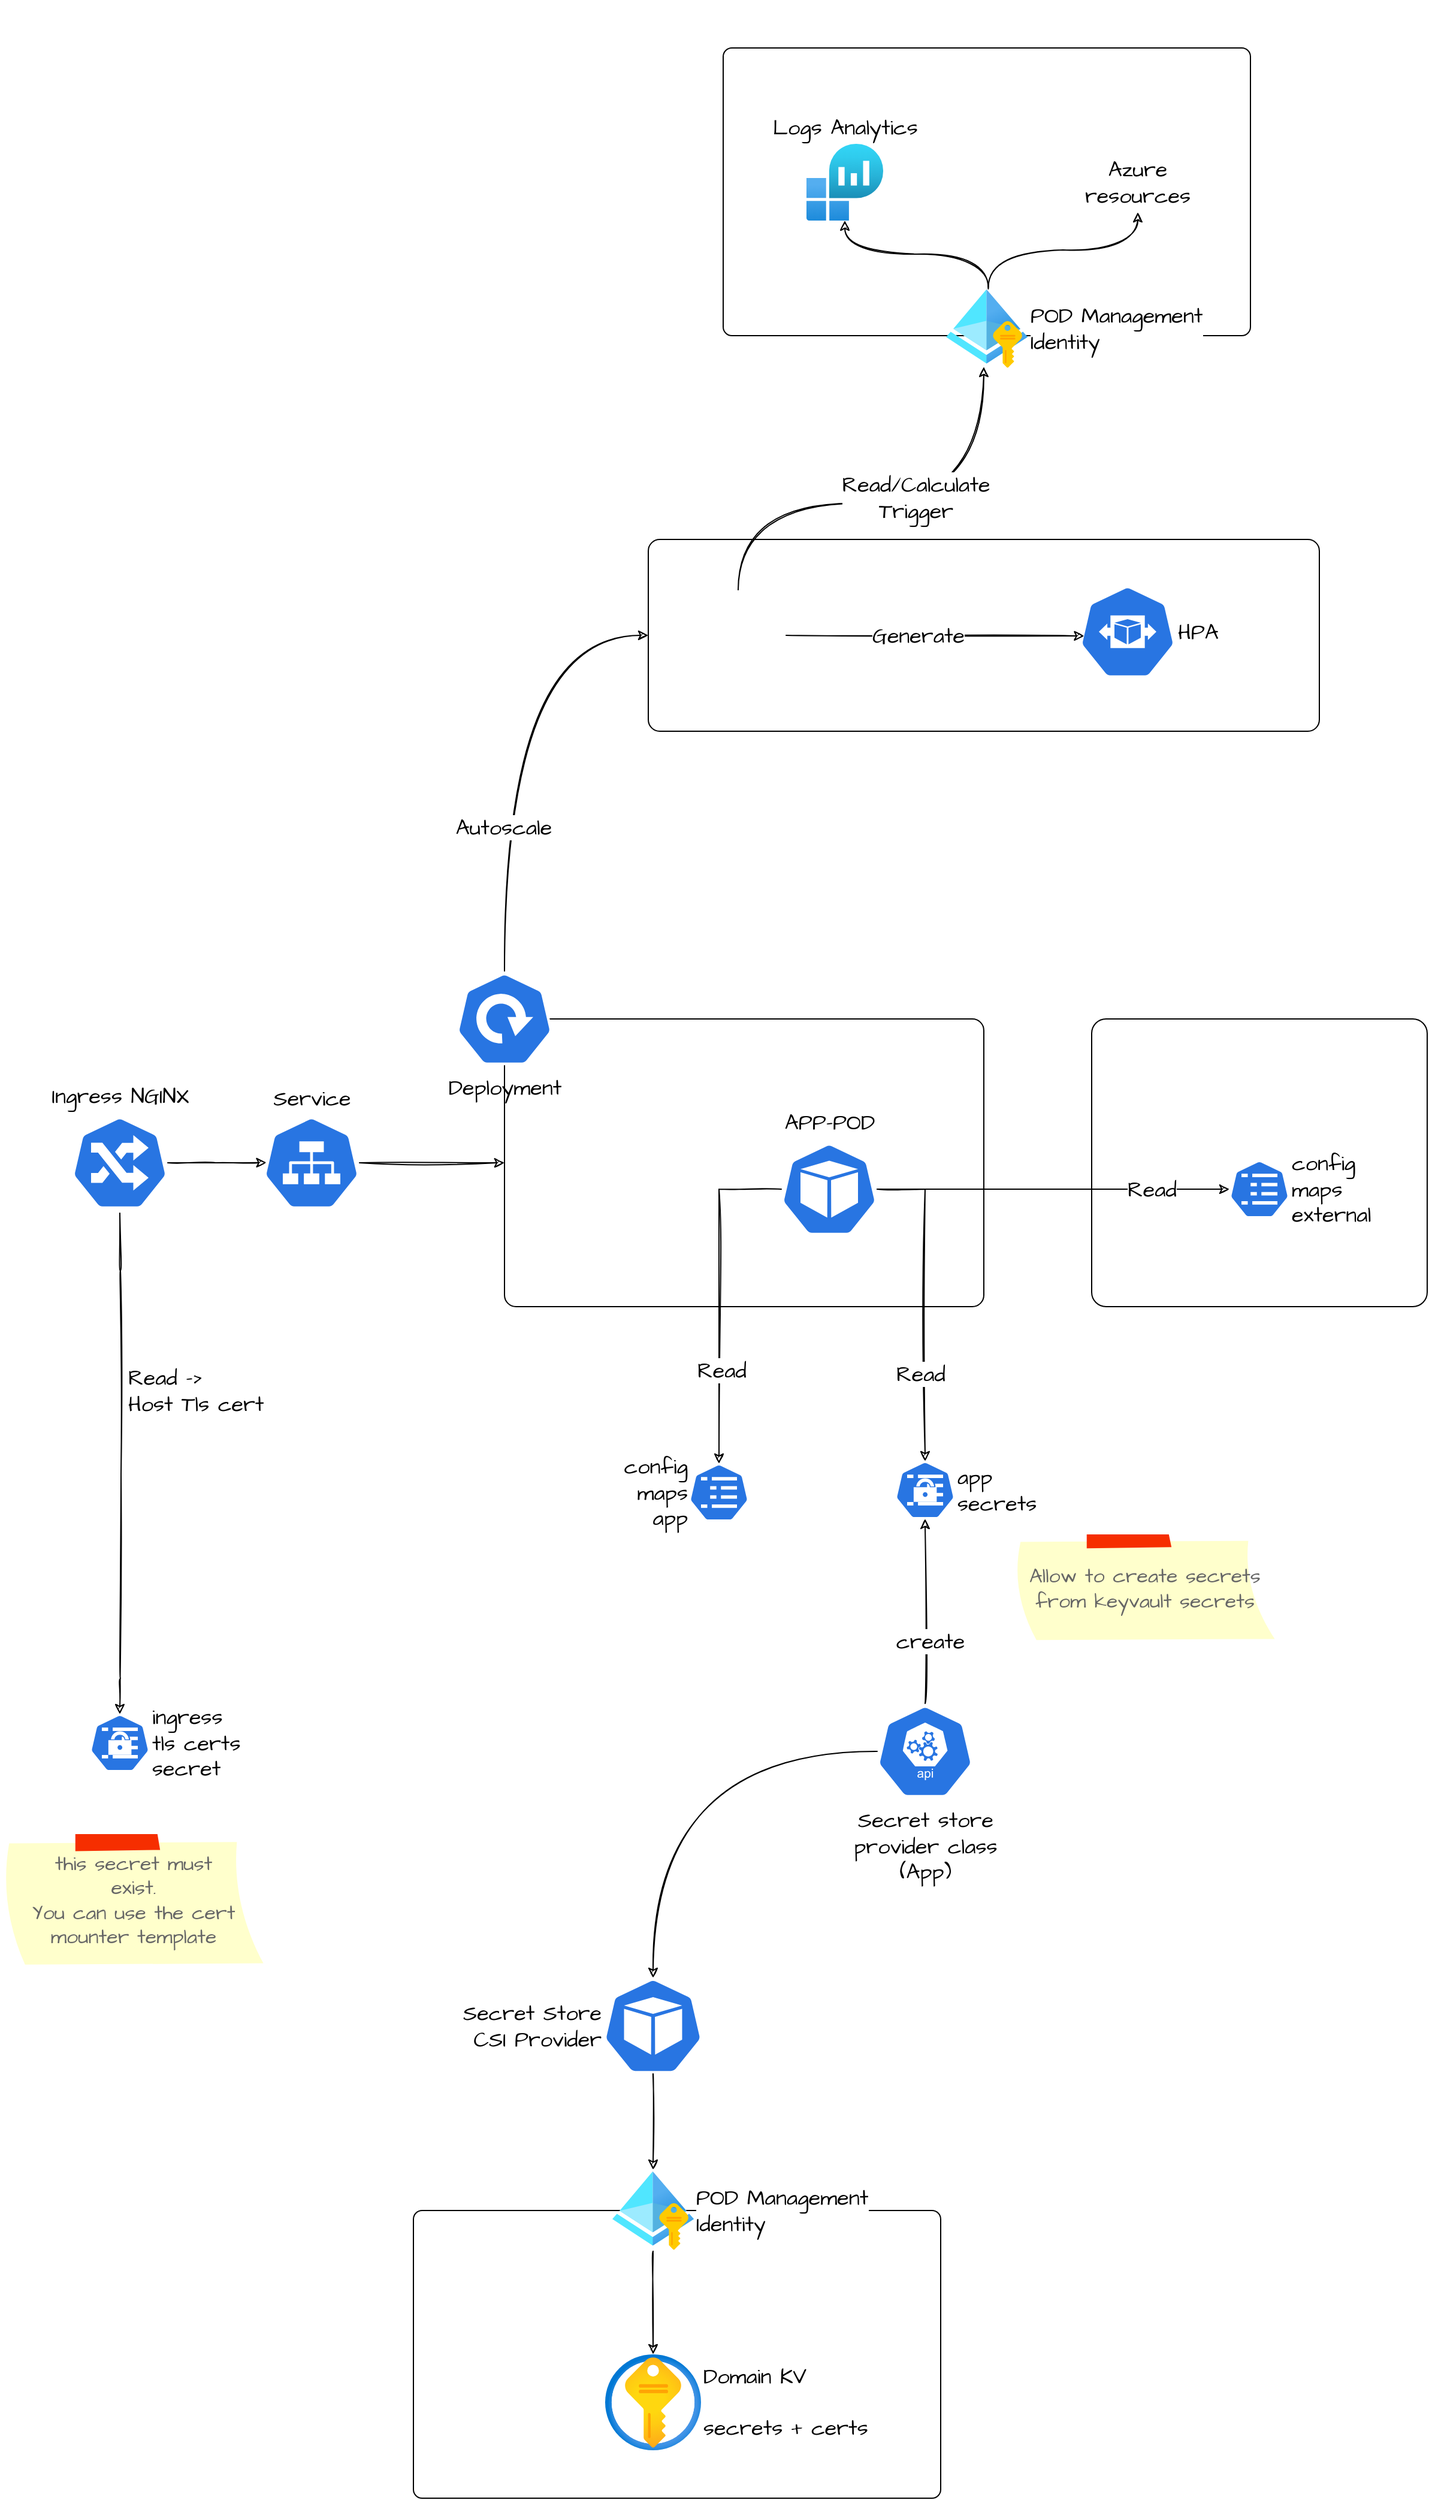 <mxfile version="20.3.0" type="device"><diagram id="ZGYd3SjESlaEDazQRH5I" name="Page-1"><mxGraphModel dx="2558" dy="2305" grid="1" gridSize="10" guides="1" tooltips="1" connect="1" arrows="1" fold="1" page="1" pageScale="1" pageWidth="827" pageHeight="1169" math="0" shadow="0"><root><mxCell id="0"/><mxCell id="1" parent="0"/><mxCell id="MhBiua6DybPBNpHeAqnh-3" value="" style="rounded=1;whiteSpace=wrap;html=1;arcSize=5;" vertex="1" parent="1"><mxGeometry x="650" y="160" width="280" height="240" as="geometry"/></mxCell><mxCell id="ZACaJJi6Qwk8mwRqX2UE-5" value="" style="rounded=1;whiteSpace=wrap;html=1;fontFamily=Architects Daughter;fontSource=https%3A%2F%2Ffonts.googleapis.com%2Fcss%3Ffamily%3DArchitects%2BDaughter;fontSize=18;arcSize=4;" parent="1" vertex="1"><mxGeometry x="160" y="160" width="400" height="240" as="geometry"/></mxCell><mxCell id="ZACaJJi6Qwk8mwRqX2UE-65" style="edgeStyle=orthogonalEdgeStyle;curved=1;rounded=0;sketch=1;orthogonalLoop=1;jettySize=auto;html=1;entryX=0;entryY=0.5;entryDx=0;entryDy=0;fontFamily=Architects Daughter;fontSource=https%3A%2F%2Ffonts.googleapis.com%2Fcss%3Ffamily%3DArchitects%2BDaughter;fontSize=18;exitX=0.5;exitY=0;exitDx=0;exitDy=0;exitPerimeter=0;" parent="1" source="ZACaJJi6Qwk8mwRqX2UE-3" target="ZACaJJi6Qwk8mwRqX2UE-64" edge="1"><mxGeometry relative="1" as="geometry"/></mxCell><mxCell id="ZACaJJi6Qwk8mwRqX2UE-66" value="Autoscale" style="edgeLabel;html=1;align=center;verticalAlign=middle;resizable=0;points=[];fontSize=18;fontFamily=Architects Daughter;" parent="ZACaJJi6Qwk8mwRqX2UE-65" vertex="1" connectable="0"><mxGeometry x="-0.124" y="1" relative="1" as="geometry"><mxPoint y="55" as="offset"/></mxGeometry></mxCell><mxCell id="ZACaJJi6Qwk8mwRqX2UE-3" value="Deployment" style="sketch=0;html=1;dashed=0;whitespace=wrap;fillColor=#2875E2;strokeColor=#ffffff;points=[[0.005,0.63,0],[0.1,0.2,0],[0.9,0.2,0],[0.5,0,0],[0.995,0.63,0],[0.72,0.99,0],[0.5,1,0],[0.28,0.99,0]];shape=mxgraph.kubernetes.icon;prIcon=deploy;labelPosition=center;verticalLabelPosition=bottom;align=center;verticalAlign=top;fontFamily=Architects Daughter;fontSource=https%3A%2F%2Ffonts.googleapis.com%2Fcss%3Ffamily%3DArchitects%2BDaughter;fontSize=18;" parent="1" vertex="1"><mxGeometry x="120" y="120" width="80" height="80" as="geometry"/></mxCell><mxCell id="ZACaJJi6Qwk8mwRqX2UE-43" style="edgeStyle=orthogonalEdgeStyle;rounded=0;sketch=1;orthogonalLoop=1;jettySize=auto;html=1;entryX=0.5;entryY=0;entryDx=0;entryDy=0;entryPerimeter=0;fontFamily=Architects Daughter;fontSource=https%3A%2F%2Ffonts.googleapis.com%2Fcss%3Ffamily%3DArchitects%2BDaughter;fontSize=18;" parent="1" source="ZACaJJi6Qwk8mwRqX2UE-6" target="ZACaJJi6Qwk8mwRqX2UE-9" edge="1"><mxGeometry relative="1" as="geometry"/></mxCell><mxCell id="ZACaJJi6Qwk8mwRqX2UE-44" value="Read" style="edgeLabel;html=1;align=center;verticalAlign=middle;resizable=0;points=[];fontSize=18;fontFamily=Architects Daughter;" parent="ZACaJJi6Qwk8mwRqX2UE-43" vertex="1" connectable="0"><mxGeometry x="0.453" y="-4" relative="1" as="geometry"><mxPoint as="offset"/></mxGeometry></mxCell><mxCell id="ZACaJJi6Qwk8mwRqX2UE-46" style="edgeStyle=orthogonalEdgeStyle;rounded=0;sketch=1;orthogonalLoop=1;jettySize=auto;html=1;entryX=0.5;entryY=0;entryDx=0;entryDy=0;entryPerimeter=0;fontFamily=Architects Daughter;fontSource=https%3A%2F%2Ffonts.googleapis.com%2Fcss%3Ffamily%3DArchitects%2BDaughter;fontSize=18;" parent="1" source="ZACaJJi6Qwk8mwRqX2UE-6" target="ZACaJJi6Qwk8mwRqX2UE-45" edge="1"><mxGeometry relative="1" as="geometry"/></mxCell><mxCell id="ZACaJJi6Qwk8mwRqX2UE-47" value="Read" style="edgeLabel;html=1;align=center;verticalAlign=middle;resizable=0;points=[];fontSize=18;fontFamily=Architects Daughter;" parent="ZACaJJi6Qwk8mwRqX2UE-46" vertex="1" connectable="0"><mxGeometry x="0.442" y="2" relative="1" as="geometry"><mxPoint as="offset"/></mxGeometry></mxCell><mxCell id="MhBiua6DybPBNpHeAqnh-4" style="edgeStyle=orthogonalEdgeStyle;rounded=0;orthogonalLoop=1;jettySize=auto;html=1;sketch=1;" edge="1" parent="1" source="ZACaJJi6Qwk8mwRqX2UE-6" target="MhBiua6DybPBNpHeAqnh-2"><mxGeometry relative="1" as="geometry"/></mxCell><mxCell id="ZACaJJi6Qwk8mwRqX2UE-6" value="APP-POD" style="sketch=0;html=1;dashed=0;whitespace=wrap;fillColor=#2875E2;strokeColor=#ffffff;points=[[0.005,0.63,0],[0.1,0.2,0],[0.9,0.2,0],[0.5,0,0],[0.995,0.63,0],[0.72,0.99,0],[0.5,1,0],[0.28,0.99,0]];shape=mxgraph.kubernetes.icon;prIcon=pod;fontFamily=Architects Daughter;fontSource=https%3A%2F%2Ffonts.googleapis.com%2Fcss%3Ffamily%3DArchitects%2BDaughter;fontSize=18;labelPosition=center;verticalLabelPosition=top;align=center;verticalAlign=bottom;" parent="1" vertex="1"><mxGeometry x="391" y="260" width="80" height="84" as="geometry"/></mxCell><mxCell id="ZACaJJi6Qwk8mwRqX2UE-9" value="app&lt;br&gt;secrets" style="sketch=0;html=1;dashed=0;whitespace=wrap;fillColor=#2875E2;strokeColor=#ffffff;points=[[0.005,0.63,0],[0.1,0.2,0],[0.9,0.2,0],[0.5,0,0],[0.995,0.63,0],[0.72,0.99,0],[0.5,1,0],[0.28,0.99,0]];shape=mxgraph.kubernetes.icon;prIcon=secret;fontFamily=Architects Daughter;fontSource=https%3A%2F%2Ffonts.googleapis.com%2Fcss%3Ffamily%3DArchitects%2BDaughter;fontSize=18;labelPosition=right;verticalLabelPosition=middle;align=left;verticalAlign=middle;" parent="1" vertex="1"><mxGeometry x="486" y="529" width="50" height="48" as="geometry"/></mxCell><mxCell id="ZACaJJi6Qwk8mwRqX2UE-10" value="ingress&lt;br&gt;tls certs&lt;br&gt;secret" style="sketch=0;html=1;dashed=0;whitespace=wrap;fillColor=#2875E2;strokeColor=#ffffff;points=[[0.005,0.63,0],[0.1,0.2,0],[0.9,0.2,0],[0.5,0,0],[0.995,0.63,0],[0.72,0.99,0],[0.5,1,0],[0.28,0.99,0]];shape=mxgraph.kubernetes.icon;prIcon=secret;fontFamily=Architects Daughter;fontSource=https%3A%2F%2Ffonts.googleapis.com%2Fcss%3Ffamily%3DArchitects%2BDaughter;fontSize=18;labelPosition=right;verticalLabelPosition=middle;align=left;verticalAlign=middle;" parent="1" vertex="1"><mxGeometry x="-186" y="740" width="50" height="48" as="geometry"/></mxCell><mxCell id="ZACaJJi6Qwk8mwRqX2UE-26" style="edgeStyle=orthogonalEdgeStyle;curved=1;rounded=0;sketch=1;orthogonalLoop=1;jettySize=auto;html=1;entryX=0.5;entryY=0;entryDx=0;entryDy=0;entryPerimeter=0;fontFamily=Architects Daughter;fontSource=https%3A%2F%2Ffonts.googleapis.com%2Fcss%3Ffamily%3DArchitects%2BDaughter;fontSize=18;" parent="1" source="ZACaJJi6Qwk8mwRqX2UE-22" target="ZACaJJi6Qwk8mwRqX2UE-25" edge="1"><mxGeometry relative="1" as="geometry"/></mxCell><mxCell id="ZACaJJi6Qwk8mwRqX2UE-33" style="edgeStyle=orthogonalEdgeStyle;curved=1;rounded=0;sketch=1;orthogonalLoop=1;jettySize=auto;html=1;entryX=0.5;entryY=1;entryDx=0;entryDy=0;entryPerimeter=0;fontFamily=Architects Daughter;fontSource=https%3A%2F%2Ffonts.googleapis.com%2Fcss%3Ffamily%3DArchitects%2BDaughter;fontSize=18;" parent="1" source="ZACaJJi6Qwk8mwRqX2UE-22" target="ZACaJJi6Qwk8mwRqX2UE-9" edge="1"><mxGeometry relative="1" as="geometry"/></mxCell><mxCell id="ZACaJJi6Qwk8mwRqX2UE-35" value="create" style="edgeLabel;html=1;align=center;verticalAlign=middle;resizable=0;points=[];fontSize=18;fontFamily=Architects Daughter;" parent="ZACaJJi6Qwk8mwRqX2UE-33" vertex="1" connectable="0"><mxGeometry x="-0.325" y="-4" relative="1" as="geometry"><mxPoint as="offset"/></mxGeometry></mxCell><mxCell id="ZACaJJi6Qwk8mwRqX2UE-22" value="Secret store&lt;br&gt;provider class&lt;br&gt;(App)" style="sketch=0;html=1;dashed=0;whitespace=wrap;fillColor=#2875E2;strokeColor=#ffffff;points=[[0.005,0.63,0],[0.1,0.2,0],[0.9,0.2,0],[0.5,0,0],[0.995,0.63,0],[0.72,0.99,0],[0.5,1,0],[0.28,0.99,0]];shape=mxgraph.kubernetes.icon;prIcon=api;fontFamily=Architects Daughter;fontSource=https%3A%2F%2Ffonts.googleapis.com%2Fcss%3Ffamily%3DArchitects%2BDaughter;fontSize=18;labelPosition=center;verticalLabelPosition=bottom;align=center;verticalAlign=top;" parent="1" vertex="1"><mxGeometry x="471" y="731" width="80" height="80" as="geometry"/></mxCell><mxCell id="ZACaJJi6Qwk8mwRqX2UE-25" value="Secret Store&lt;br&gt;CSI Provider" style="sketch=0;html=1;dashed=0;whitespace=wrap;fillColor=#2875E2;strokeColor=#ffffff;points=[[0.005,0.63,0],[0.1,0.2,0],[0.9,0.2,0],[0.5,0,0],[0.995,0.63,0],[0.72,0.99,0],[0.5,1,0],[0.28,0.99,0]];shape=mxgraph.kubernetes.icon;prIcon=pod;fontFamily=Architects Daughter;fontSource=https%3A%2F%2Ffonts.googleapis.com%2Fcss%3Ffamily%3DArchitects%2BDaughter;fontSize=18;labelPosition=left;verticalLabelPosition=middle;align=right;verticalAlign=middle;" parent="1" vertex="1"><mxGeometry x="241.5" y="960" width="85" height="80" as="geometry"/></mxCell><mxCell id="ZACaJJi6Qwk8mwRqX2UE-61" style="edgeStyle=orthogonalEdgeStyle;curved=1;rounded=0;sketch=1;orthogonalLoop=1;jettySize=auto;html=1;fontFamily=Architects Daughter;fontSource=https%3A%2F%2Ffonts.googleapis.com%2Fcss%3Ffamily%3DArchitects%2BDaughter;fontSize=18;" parent="1" source="ZACaJJi6Qwk8mwRqX2UE-25" target="ZACaJJi6Qwk8mwRqX2UE-60" edge="1"><mxGeometry relative="1" as="geometry"/></mxCell><mxCell id="ZACaJJi6Qwk8mwRqX2UE-45" value="config&lt;br&gt;maps&lt;br&gt;app" style="sketch=0;html=1;dashed=0;whitespace=wrap;fillColor=#2875E2;strokeColor=#ffffff;points=[[0.005,0.63,0],[0.1,0.2,0],[0.9,0.2,0],[0.5,0,0],[0.995,0.63,0],[0.72,0.99,0],[0.5,1,0],[0.28,0.99,0]];shape=mxgraph.kubernetes.icon;prIcon=cm;fontFamily=Architects Daughter;fontSource=https%3A%2F%2Ffonts.googleapis.com%2Fcss%3Ffamily%3DArchitects%2BDaughter;fontSize=18;labelPosition=left;verticalLabelPosition=middle;align=right;verticalAlign=middle;" parent="1" vertex="1"><mxGeometry x="314" y="531" width="50" height="48" as="geometry"/></mxCell><mxCell id="ZACaJJi6Qwk8mwRqX2UE-53" style="edgeStyle=orthogonalEdgeStyle;rounded=0;sketch=1;orthogonalLoop=1;jettySize=auto;html=1;entryX=0;entryY=0.5;entryDx=0;entryDy=0;fontFamily=Architects Daughter;fontSource=https%3A%2F%2Ffonts.googleapis.com%2Fcss%3Ffamily%3DArchitects%2BDaughter;fontSize=18;" parent="1" source="ZACaJJi6Qwk8mwRqX2UE-52" target="ZACaJJi6Qwk8mwRqX2UE-5" edge="1"><mxGeometry relative="1" as="geometry"/></mxCell><mxCell id="ZACaJJi6Qwk8mwRqX2UE-52" value="Service" style="sketch=0;html=1;dashed=0;whitespace=wrap;fillColor=#2875E2;strokeColor=#ffffff;points=[[0.005,0.63,0],[0.1,0.2,0],[0.9,0.2,0],[0.5,0,0],[0.995,0.63,0],[0.72,0.99,0],[0.5,1,0],[0.28,0.99,0]];shape=mxgraph.kubernetes.icon;prIcon=svc;fontFamily=Architects Daughter;fontSource=https%3A%2F%2Ffonts.googleapis.com%2Fcss%3Ffamily%3DArchitects%2BDaughter;fontSize=18;labelPosition=center;verticalLabelPosition=top;align=center;verticalAlign=bottom;" parent="1" vertex="1"><mxGeometry x="-41" y="240" width="80" height="80" as="geometry"/></mxCell><mxCell id="ZACaJJi6Qwk8mwRqX2UE-57" style="edgeStyle=orthogonalEdgeStyle;rounded=0;sketch=1;orthogonalLoop=1;jettySize=auto;html=1;entryX=0.029;entryY=0.498;entryDx=0;entryDy=0;entryPerimeter=0;fontFamily=Architects Daughter;fontSource=https%3A%2F%2Ffonts.googleapis.com%2Fcss%3Ffamily%3DArchitects%2BDaughter;fontSize=18;" parent="1" source="ZACaJJi6Qwk8mwRqX2UE-56" target="ZACaJJi6Qwk8mwRqX2UE-52" edge="1"><mxGeometry relative="1" as="geometry"/></mxCell><mxCell id="ZACaJJi6Qwk8mwRqX2UE-58" style="edgeStyle=orthogonalEdgeStyle;rounded=0;sketch=1;orthogonalLoop=1;jettySize=auto;html=1;entryX=0.5;entryY=0;entryDx=0;entryDy=0;entryPerimeter=0;fontFamily=Architects Daughter;fontSource=https%3A%2F%2Ffonts.googleapis.com%2Fcss%3Ffamily%3DArchitects%2BDaughter;fontSize=18;curved=1;exitX=0.5;exitY=1;exitDx=0;exitDy=0;exitPerimeter=0;" parent="1" source="ZACaJJi6Qwk8mwRqX2UE-56" target="ZACaJJi6Qwk8mwRqX2UE-10" edge="1"><mxGeometry relative="1" as="geometry"><Array as="points"><mxPoint x="-161" y="370"/><mxPoint x="-160" y="570"/><mxPoint x="-160" y="710"/></Array></mxGeometry></mxCell><mxCell id="ZACaJJi6Qwk8mwRqX2UE-59" value="Read -&amp;gt;&lt;br&gt;Host Tls cert" style="edgeLabel;html=1;align=left;verticalAlign=middle;resizable=0;points=[];fontSize=18;fontFamily=Architects Daughter;" parent="ZACaJJi6Qwk8mwRqX2UE-58" vertex="1" connectable="0"><mxGeometry x="-0.29" y="4" relative="1" as="geometry"><mxPoint as="offset"/></mxGeometry></mxCell><mxCell id="ZACaJJi6Qwk8mwRqX2UE-56" value="Ingress NGINX" style="sketch=0;html=1;dashed=0;whitespace=wrap;fillColor=#2875E2;strokeColor=#ffffff;points=[[0.005,0.63,0],[0.1,0.2,0],[0.9,0.2,0],[0.5,0,0],[0.995,0.63,0],[0.72,0.99,0],[0.5,1,0],[0.28,0.99,0]];shape=mxgraph.kubernetes.icon;prIcon=ing;fontFamily=Architects Daughter;fontSource=https%3A%2F%2Ffonts.googleapis.com%2Fcss%3Ffamily%3DArchitects%2BDaughter;fontSize=18;labelPosition=center;verticalLabelPosition=top;align=center;verticalAlign=bottom;" parent="1" vertex="1"><mxGeometry x="-201" y="238" width="80" height="84" as="geometry"/></mxCell><mxCell id="ZACaJJi6Qwk8mwRqX2UE-37" value="" style="rounded=1;whiteSpace=wrap;html=1;fontFamily=Architects Daughter;fontSource=https%3A%2F%2Ffonts.googleapis.com%2Fcss%3Ffamily%3DArchitects%2BDaughter;fontSize=18;arcSize=3;" parent="1" vertex="1"><mxGeometry x="84" y="1154" width="440" height="240" as="geometry"/></mxCell><mxCell id="ZACaJJi6Qwk8mwRqX2UE-38" value="" style="shape=image;verticalLabelPosition=bottom;verticalAlign=top;imageAspect=0;image=https://upload.wikimedia.org/wikipedia/commons/thumb/f/fa/Microsoft_Azure.svg/1200px-Microsoft_Azure.svg.png;fontFamily=Architects Daughter;fontSource=https%3A%2F%2Ffonts.googleapis.com%2Fcss%3Ffamily%3DArchitects%2BDaughter;fontSize=18;" parent="1" vertex="1"><mxGeometry x="39" y="1114" width="80" height="80" as="geometry"/></mxCell><mxCell id="ZACaJJi6Qwk8mwRqX2UE-31" value="Domain KV&lt;br&gt;&lt;br&gt;secrets + certs" style="aspect=fixed;html=1;points=[];align=left;image;fontSize=18;image=img/lib/azure2/security/Key_Vaults.svg;fontFamily=Architects Daughter;fontSource=https%3A%2F%2Ffonts.googleapis.com%2Fcss%3Ffamily%3DArchitects%2BDaughter;labelPosition=right;verticalLabelPosition=middle;verticalAlign=middle;" parent="1" vertex="1"><mxGeometry x="244" y="1274" width="80" height="80" as="geometry"/></mxCell><mxCell id="ZACaJJi6Qwk8mwRqX2UE-62" style="edgeStyle=orthogonalEdgeStyle;curved=1;rounded=0;sketch=1;orthogonalLoop=1;jettySize=auto;html=1;fontFamily=Architects Daughter;fontSource=https%3A%2F%2Ffonts.googleapis.com%2Fcss%3Ffamily%3DArchitects%2BDaughter;fontSize=18;" parent="1" source="ZACaJJi6Qwk8mwRqX2UE-60" target="ZACaJJi6Qwk8mwRqX2UE-31" edge="1"><mxGeometry relative="1" as="geometry"/></mxCell><mxCell id="ZACaJJi6Qwk8mwRqX2UE-60" value="POD Management &lt;br style=&quot;font-size: 18px;&quot;&gt;Identity" style="aspect=fixed;html=1;points=[];align=left;image;fontSize=18;image=img/lib/azure2/identity/Managed_Identities.svg;fontFamily=Architects Daughter;fontSource=https%3A%2F%2Ffonts.googleapis.com%2Fcss%3Ffamily%3DArchitects%2BDaughter;labelPosition=right;verticalLabelPosition=middle;verticalAlign=middle;" parent="1" vertex="1"><mxGeometry x="250" y="1120" width="68" height="68" as="geometry"/></mxCell><mxCell id="ZACaJJi6Qwk8mwRqX2UE-64" value="" style="rounded=1;whiteSpace=wrap;html=1;fontFamily=Architects Daughter;fontSource=https%3A%2F%2Ffonts.googleapis.com%2Fcss%3Ffamily%3DArchitects%2BDaughter;fontSize=18;arcSize=6;labelPosition=left;verticalLabelPosition=top;align=right;verticalAlign=bottom;" parent="1" vertex="1"><mxGeometry x="280" y="-240" width="560" height="160" as="geometry"/></mxCell><mxCell id="ZACaJJi6Qwk8mwRqX2UE-63" value="HPA" style="sketch=0;html=1;dashed=0;whitespace=wrap;fillColor=#2875E2;strokeColor=#ffffff;points=[[0.005,0.63,0],[0.1,0.2,0],[0.9,0.2,0],[0.5,0,0],[0.995,0.63,0],[0.72,0.99,0],[0.5,1,0],[0.28,0.99,0]];shape=mxgraph.kubernetes.icon;prIcon=hpa;fontFamily=Architects Daughter;fontSource=https%3A%2F%2Ffonts.googleapis.com%2Fcss%3Ffamily%3DArchitects%2BDaughter;fontSize=18;labelPosition=right;verticalLabelPosition=middle;align=left;verticalAlign=middle;" parent="1" vertex="1"><mxGeometry x="640" y="-203" width="80" height="80" as="geometry"/></mxCell><mxCell id="ZACaJJi6Qwk8mwRqX2UE-74" style="edgeStyle=orthogonalEdgeStyle;curved=1;rounded=0;sketch=1;orthogonalLoop=1;jettySize=auto;html=1;entryX=0.463;entryY=0.971;entryDx=0;entryDy=0;entryPerimeter=0;fontFamily=Architects Daughter;fontSource=https%3A%2F%2Ffonts.googleapis.com%2Fcss%3Ffamily%3DArchitects%2BDaughter;fontSize=18;" parent="1" source="ZACaJJi6Qwk8mwRqX2UE-67" target="ZACaJJi6Qwk8mwRqX2UE-73" edge="1"><mxGeometry relative="1" as="geometry"><Array as="points"><mxPoint x="355" y="-270"/><mxPoint x="560" y="-270"/></Array></mxGeometry></mxCell><mxCell id="ZACaJJi6Qwk8mwRqX2UE-81" value="Read/Calculate&lt;br&gt;Trigger" style="edgeLabel;html=1;align=center;verticalAlign=middle;resizable=0;points=[];fontSize=18;fontFamily=Architects Daughter;" parent="ZACaJJi6Qwk8mwRqX2UE-74" vertex="1" connectable="0"><mxGeometry x="0.123" y="5" relative="1" as="geometry"><mxPoint as="offset"/></mxGeometry></mxCell><mxCell id="ZACaJJi6Qwk8mwRqX2UE-79" style="edgeStyle=orthogonalEdgeStyle;curved=1;rounded=0;sketch=1;orthogonalLoop=1;jettySize=auto;html=1;entryX=0.047;entryY=0.544;entryDx=0;entryDy=0;entryPerimeter=0;fontFamily=Architects Daughter;fontSource=https%3A%2F%2Ffonts.googleapis.com%2Fcss%3Ffamily%3DArchitects%2BDaughter;fontSize=18;" parent="1" source="ZACaJJi6Qwk8mwRqX2UE-67" target="ZACaJJi6Qwk8mwRqX2UE-63" edge="1"><mxGeometry relative="1" as="geometry"/></mxCell><mxCell id="ZACaJJi6Qwk8mwRqX2UE-80" value="Generate" style="edgeLabel;html=1;align=center;verticalAlign=middle;resizable=0;points=[];fontSize=18;fontFamily=Architects Daughter;" parent="ZACaJJi6Qwk8mwRqX2UE-79" vertex="1" connectable="0"><mxGeometry x="-0.107" relative="1" as="geometry"><mxPoint x="-2" as="offset"/></mxGeometry></mxCell><mxCell id="ZACaJJi6Qwk8mwRqX2UE-67" value="" style="shape=image;verticalLabelPosition=bottom;verticalAlign=top;imageAspect=0;image=https://keda.sh/img/logos/keda-icon-color.png;fontFamily=Architects Daughter;fontSource=https%3A%2F%2Ffonts.googleapis.com%2Fcss%3Ffamily%3DArchitects%2BDaughter;fontSize=18;" parent="1" vertex="1"><mxGeometry x="315" y="-198" width="80" height="76" as="geometry"/></mxCell><mxCell id="ZACaJJi6Qwk8mwRqX2UE-69" value="" style="rounded=1;whiteSpace=wrap;html=1;fontFamily=Architects Daughter;fontSource=https%3A%2F%2Ffonts.googleapis.com%2Fcss%3Ffamily%3DArchitects%2BDaughter;fontSize=18;arcSize=3;" parent="1" vertex="1"><mxGeometry x="342.5" y="-650" width="440" height="240" as="geometry"/></mxCell><mxCell id="ZACaJJi6Qwk8mwRqX2UE-70" value="" style="shape=image;verticalLabelPosition=bottom;verticalAlign=top;imageAspect=0;image=https://upload.wikimedia.org/wikipedia/commons/thumb/f/fa/Microsoft_Azure.svg/1200px-Microsoft_Azure.svg.png;fontFamily=Architects Daughter;fontSource=https%3A%2F%2Ffonts.googleapis.com%2Fcss%3Ffamily%3DArchitects%2BDaughter;fontSize=18;" parent="1" vertex="1"><mxGeometry x="297.5" y="-690" width="80" height="80" as="geometry"/></mxCell><mxCell id="ZACaJJi6Qwk8mwRqX2UE-77" style="edgeStyle=orthogonalEdgeStyle;curved=1;rounded=0;sketch=1;orthogonalLoop=1;jettySize=auto;html=1;fontFamily=Architects Daughter;fontSource=https%3A%2F%2Ffonts.googleapis.com%2Fcss%3Ffamily%3DArchitects%2BDaughter;fontSize=18;exitX=0.518;exitY=0.015;exitDx=0;exitDy=0;exitPerimeter=0;" parent="1" source="ZACaJJi6Qwk8mwRqX2UE-73" target="ZACaJJi6Qwk8mwRqX2UE-76" edge="1"><mxGeometry relative="1" as="geometry"/></mxCell><mxCell id="ZACaJJi6Qwk8mwRqX2UE-78" style="edgeStyle=orthogonalEdgeStyle;curved=1;rounded=0;sketch=1;orthogonalLoop=1;jettySize=auto;html=1;entryX=0.5;entryY=1;entryDx=0;entryDy=0;fontFamily=Architects Daughter;fontSource=https%3A%2F%2Ffonts.googleapis.com%2Fcss%3Ffamily%3DArchitects%2BDaughter;fontSize=18;exitX=0.518;exitY=-0.004;exitDx=0;exitDy=0;exitPerimeter=0;" parent="1" source="ZACaJJi6Qwk8mwRqX2UE-73" target="ZACaJJi6Qwk8mwRqX2UE-75" edge="1"><mxGeometry relative="1" as="geometry"/></mxCell><mxCell id="ZACaJJi6Qwk8mwRqX2UE-73" value="POD Management &lt;br style=&quot;font-size: 18px;&quot;&gt;Identity" style="aspect=fixed;html=1;points=[];align=left;image;fontSize=18;image=img/lib/azure2/identity/Managed_Identities.svg;fontFamily=Architects Daughter;fontSource=https%3A%2F%2Ffonts.googleapis.com%2Fcss%3Ffamily%3DArchitects%2BDaughter;labelPosition=right;verticalLabelPosition=middle;verticalAlign=middle;" parent="1" vertex="1"><mxGeometry x="528.5" y="-450" width="68" height="68" as="geometry"/></mxCell><mxCell id="ZACaJJi6Qwk8mwRqX2UE-75" value="Azure resources" style="text;html=1;strokeColor=none;fillColor=none;align=center;verticalAlign=middle;whiteSpace=wrap;rounded=0;fontFamily=Architects Daughter;fontSource=https%3A%2F%2Ffonts.googleapis.com%2Fcss%3Ffamily%3DArchitects%2BDaughter;fontSize=18;" parent="1" vertex="1"><mxGeometry x="640" y="-563" width="97" height="50" as="geometry"/></mxCell><mxCell id="ZACaJJi6Qwk8mwRqX2UE-76" value="Logs Analytics" style="aspect=fixed;html=1;points=[];align=center;image;fontSize=18;image=img/lib/azure2/analytics/Log_Analytics_Workspaces.svg;fontFamily=Architects Daughter;fontSource=https%3A%2F%2Ffonts.googleapis.com%2Fcss%3Ffamily%3DArchitects%2BDaughter;labelPosition=center;verticalLabelPosition=top;verticalAlign=bottom;" parent="1" vertex="1"><mxGeometry x="412" y="-570" width="64" height="64" as="geometry"/></mxCell><mxCell id="MhBiua6DybPBNpHeAqnh-1" value="this secret must&lt;br&gt;exist. &lt;br&gt;You can use the cert mounter template" style="strokeWidth=1;shadow=0;dashed=0;align=center;html=1;shape=mxgraph.mockup.text.stickyNote2;fontColor=#666666;mainText=;fontSize=17;whiteSpace=wrap;fillColor=#ffffcc;strokeColor=#F62E00;fontFamily=Architects Daughter;fontSource=https%3A%2F%2Ffonts.googleapis.com%2Fcss%3Ffamily%3DArchitects%2BDaughter;" vertex="1" parent="1"><mxGeometry x="-260" y="840" width="221" height="110" as="geometry"/></mxCell><mxCell id="MhBiua6DybPBNpHeAqnh-2" value="config&lt;br&gt;maps&lt;br&gt;external" style="sketch=0;html=1;dashed=0;whitespace=wrap;fillColor=#2875E2;strokeColor=#ffffff;points=[[0.005,0.63,0],[0.1,0.2,0],[0.9,0.2,0],[0.5,0,0],[0.995,0.63,0],[0.72,0.99,0],[0.5,1,0],[0.28,0.99,0]];shape=mxgraph.kubernetes.icon;prIcon=cm;fontFamily=Architects Daughter;fontSource=https%3A%2F%2Ffonts.googleapis.com%2Fcss%3Ffamily%3DArchitects%2BDaughter;fontSize=18;labelPosition=right;verticalLabelPosition=middle;align=left;verticalAlign=middle;" vertex="1" parent="1"><mxGeometry x="765" y="278" width="50" height="48" as="geometry"/></mxCell><mxCell id="MhBiua6DybPBNpHeAqnh-6" value="Read" style="edgeLabel;html=1;align=center;verticalAlign=middle;resizable=0;points=[];fontSize=18;fontFamily=Architects Daughter;" vertex="1" connectable="0" parent="1"><mxGeometry x="517.021" y="466.665" as="geometry"><mxPoint x="183" y="-165" as="offset"/></mxGeometry></mxCell><mxCell id="MhBiua6DybPBNpHeAqnh-7" value="Allow to create secrets&lt;br&gt;from keyvault secrets" style="strokeWidth=1;shadow=0;dashed=0;align=center;html=1;shape=mxgraph.mockup.text.stickyNote2;fontColor=#666666;mainText=;fontSize=17;whiteSpace=wrap;fillColor=#ffffcc;strokeColor=#F62E00;fontFamily=Architects Daughter;fontSource=https%3A%2F%2Ffonts.googleapis.com%2Fcss%3Ffamily%3DArchitects%2BDaughter;" vertex="1" parent="1"><mxGeometry x="584" y="590" width="221" height="89" as="geometry"/></mxCell></root></mxGraphModel></diagram></mxfile>